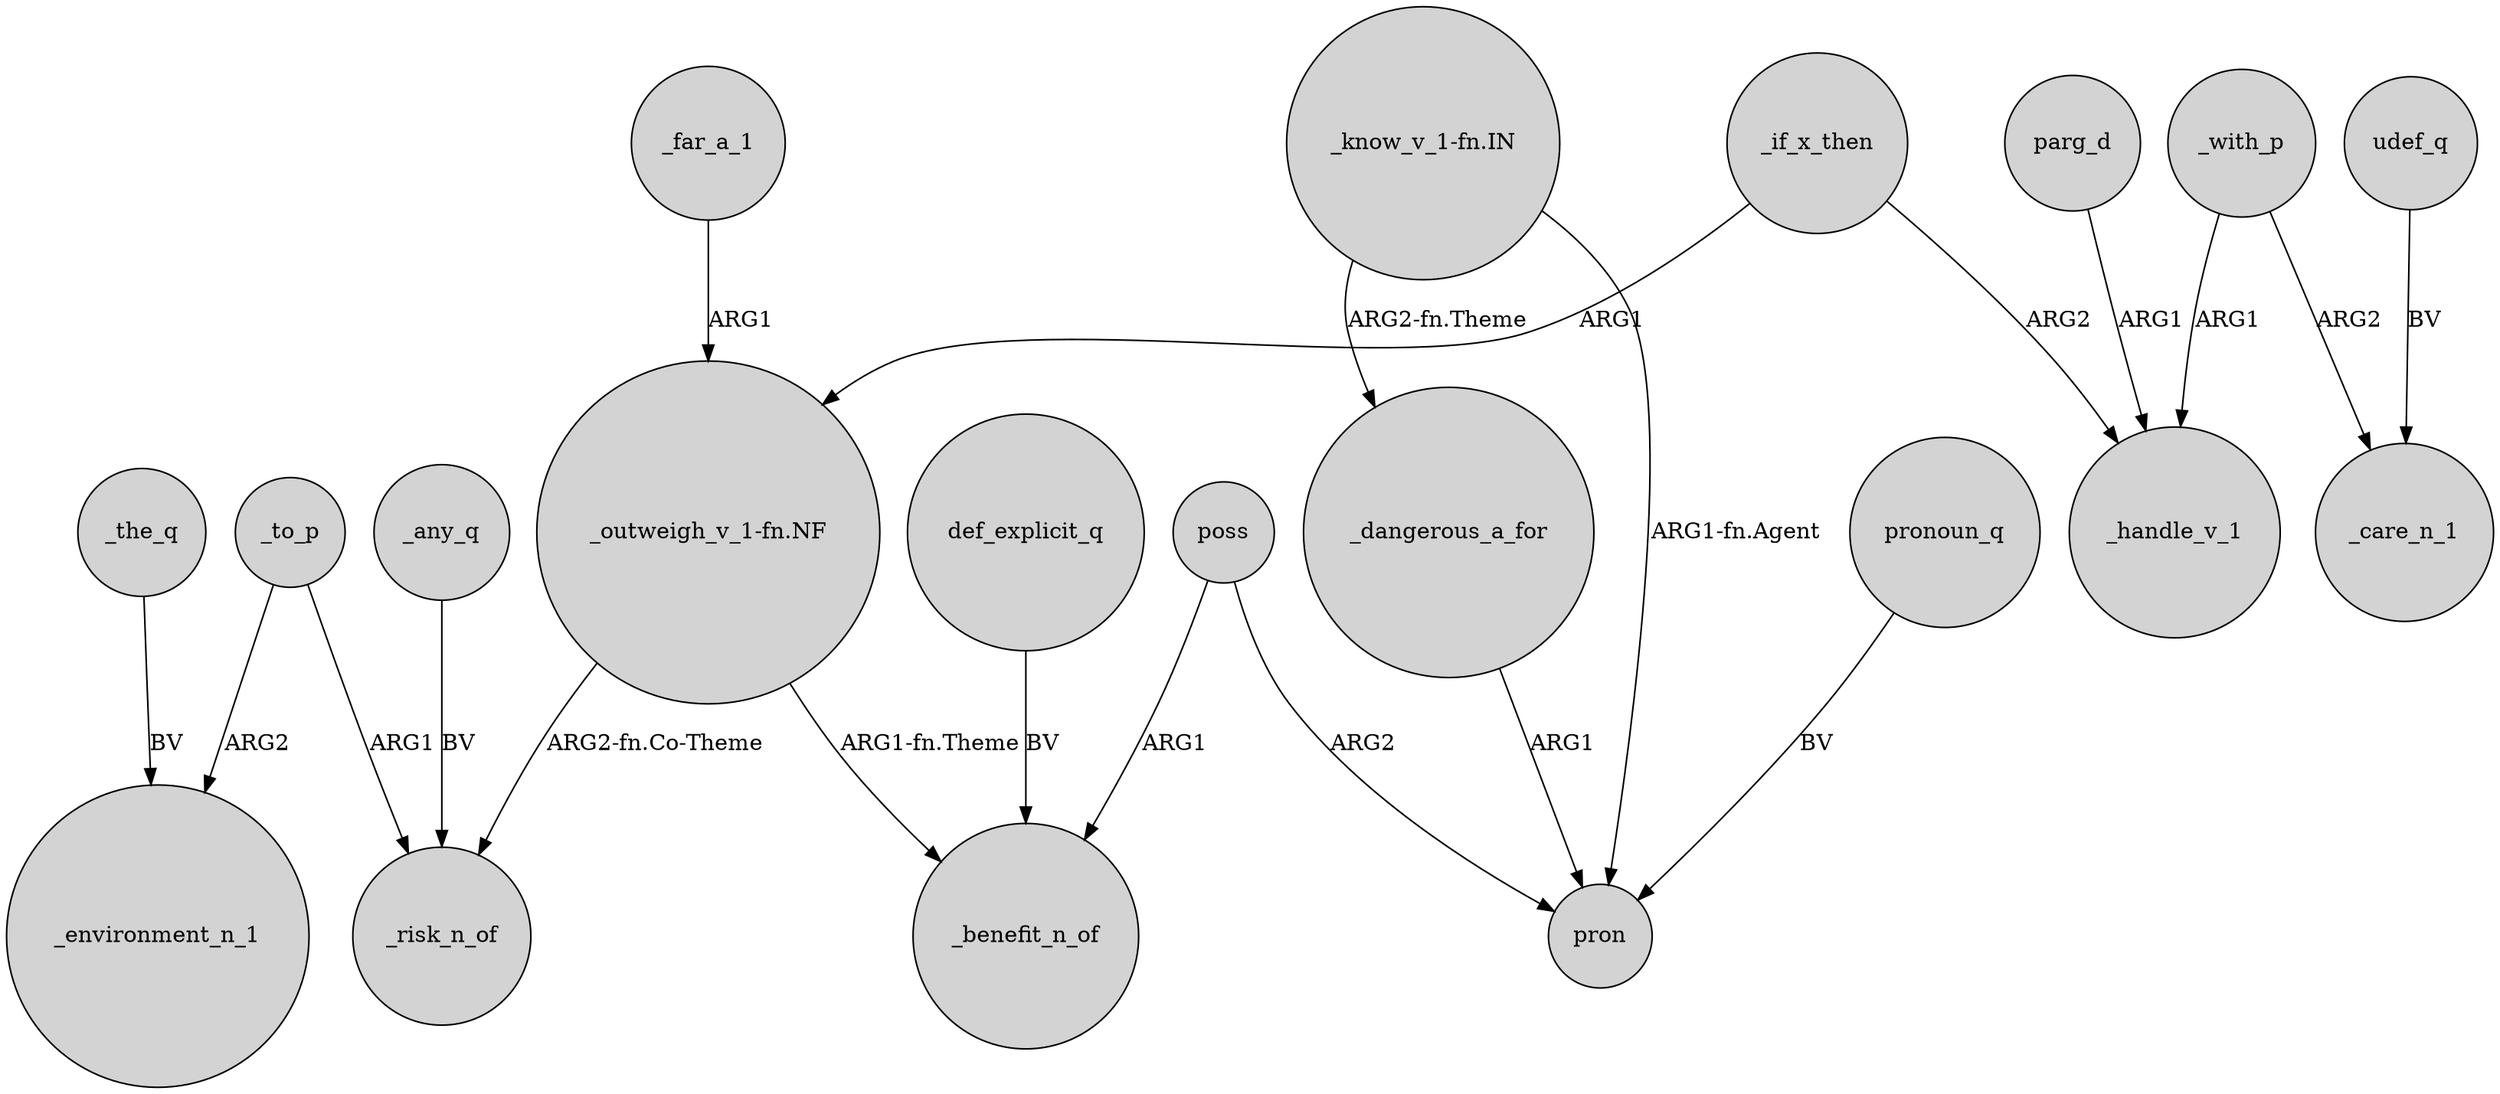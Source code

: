 digraph {
	node [shape=circle style=filled]
	_far_a_1 -> "_outweigh_v_1-fn.NF" [label=ARG1]
	_the_q -> _environment_n_1 [label=BV]
	poss -> pron [label=ARG2]
	_dangerous_a_for -> pron [label=ARG1]
	udef_q -> _care_n_1 [label=BV]
	"_know_v_1-fn.IN" -> pron [label="ARG1-fn.Agent"]
	_any_q -> _risk_n_of [label=BV]
	_if_x_then -> _handle_v_1 [label=ARG2]
	_to_p -> _environment_n_1 [label=ARG2]
	poss -> _benefit_n_of [label=ARG1]
	pronoun_q -> pron [label=BV]
	_with_p -> _handle_v_1 [label=ARG1]
	_if_x_then -> "_outweigh_v_1-fn.NF" [label=ARG1]
	parg_d -> _handle_v_1 [label=ARG1]
	_with_p -> _care_n_1 [label=ARG2]
	"_outweigh_v_1-fn.NF" -> _risk_n_of [label="ARG2-fn.Co-Theme"]
	"_know_v_1-fn.IN" -> _dangerous_a_for [label="ARG2-fn.Theme"]
	"_outweigh_v_1-fn.NF" -> _benefit_n_of [label="ARG1-fn.Theme"]
	_to_p -> _risk_n_of [label=ARG1]
	def_explicit_q -> _benefit_n_of [label=BV]
}
